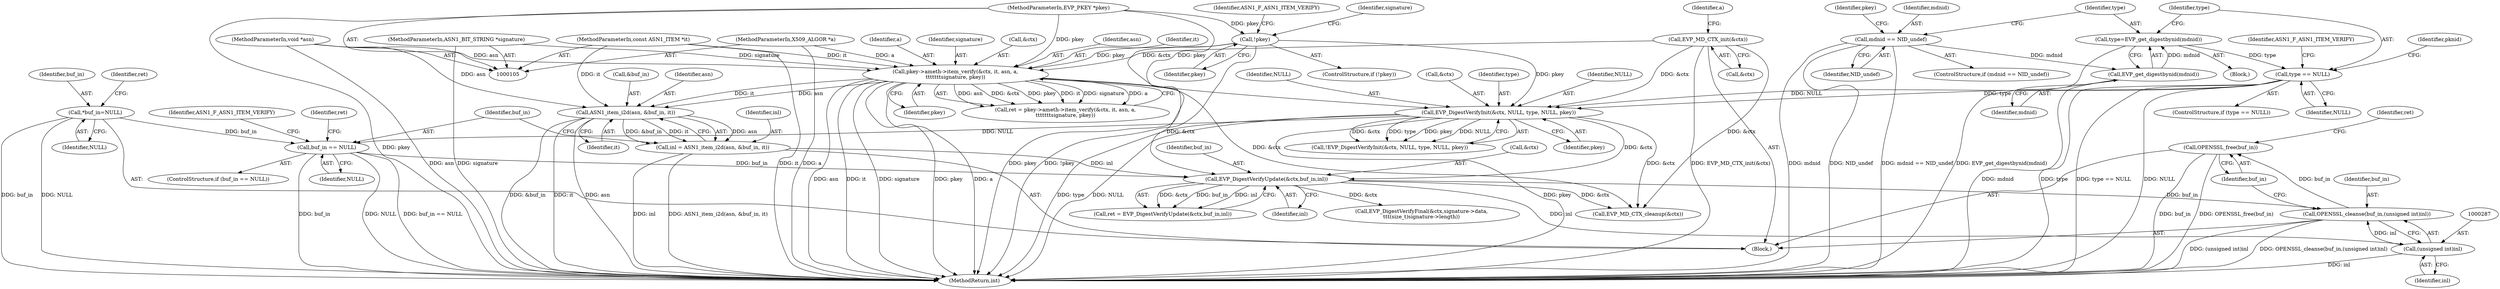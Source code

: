 digraph "0_openssl_cb62ab4b17818fe66d2fed0a7fe71969131c811b@API" {
"1000289" [label="(Call,OPENSSL_free(buf_in))"];
"1000284" [label="(Call,OPENSSL_cleanse(buf_in,(unsigned int)inl))"];
"1000279" [label="(Call,EVP_DigestVerifyUpdate(&ctx,buf_in,inl))"];
"1000246" [label="(Call,EVP_DigestVerifyInit(&ctx, NULL, type, NULL, pkey))"];
"1000154" [label="(Call,EVP_MD_CTX_init(&ctx))"];
"1000222" [label="(Call,type == NULL)"];
"1000217" [label="(Call,type=EVP_get_digestbynid(mdnid))"];
"1000219" [label="(Call,EVP_get_digestbynid(mdnid))"];
"1000174" [label="(Call,mdnid == NID_undef)"];
"1000126" [label="(Call,!pkey)"];
"1000110" [label="(MethodParameterIn,EVP_PKEY *pkey)"];
"1000197" [label="(Call,pkey->ameth->item_verify(&ctx, it, asn, a,\n\t\t\t\t\t\t\tsignature, pkey))"];
"1000106" [label="(MethodParameterIn,const ASN1_ITEM *it)"];
"1000109" [label="(MethodParameterIn,void *asn)"];
"1000107" [label="(MethodParameterIn,X509_ALGOR *a)"];
"1000108" [label="(MethodParameterIn,ASN1_BIT_STRING *signature)"];
"1000269" [label="(Call,buf_in == NULL)"];
"1000114" [label="(Call,*buf_in=NULL)"];
"1000261" [label="(Call,inl = ASN1_item_i2d(asn, &buf_in, it))"];
"1000263" [label="(Call,ASN1_item_i2d(asn, &buf_in, it))"];
"1000286" [label="(Call,(unsigned int)inl)"];
"1000175" [label="(Identifier,mdnid)"];
"1000217" [label="(Call,type=EVP_get_digestbynid(mdnid))"];
"1000197" [label="(Call,pkey->ameth->item_verify(&ctx, it, asn, a,\n\t\t\t\t\t\t\tsignature, pkey))"];
"1000111" [label="(Block,)"];
"1000109" [label="(MethodParameterIn,void *asn)"];
"1000329" [label="(Call,EVP_MD_CTX_cleanup(&ctx))"];
"1000249" [label="(Identifier,NULL)"];
"1000174" [label="(Call,mdnid == NID_undef)"];
"1000107" [label="(MethodParameterIn,X509_ALGOR *a)"];
"1000127" [label="(Identifier,pkey)"];
"1000233" [label="(Identifier,pknid)"];
"1000280" [label="(Call,&ctx)"];
"1000278" [label="(Identifier,ret)"];
"1000290" [label="(Identifier,buf_in)"];
"1000126" [label="(Call,!pkey)"];
"1000274" [label="(Identifier,ASN1_F_ASN1_ITEM_VERIFY)"];
"1000154" [label="(Call,EVP_MD_CTX_init(&ctx))"];
"1000261" [label="(Call,inl = ASN1_item_i2d(asn, &buf_in, it))"];
"1000277" [label="(Call,ret = EVP_DigestVerifyUpdate(&ctx,buf_in,inl))"];
"1000219" [label="(Call,EVP_get_digestbynid(mdnid))"];
"1000293" [label="(Identifier,ret)"];
"1000264" [label="(Identifier,asn)"];
"1000198" [label="(Call,&ctx)"];
"1000155" [label="(Call,&ctx)"];
"1000162" [label="(Identifier,a)"];
"1000114" [label="(Call,*buf_in=NULL)"];
"1000201" [label="(Identifier,asn)"];
"1000204" [label="(Identifier,pkey)"];
"1000125" [label="(ControlStructure,if (!pkey))"];
"1000283" [label="(Identifier,inl)"];
"1000251" [label="(Identifier,NULL)"];
"1000200" [label="(Identifier,it)"];
"1000202" [label="(Identifier,a)"];
"1000203" [label="(Identifier,signature)"];
"1000223" [label="(Identifier,type)"];
"1000247" [label="(Call,&ctx)"];
"1000119" [label="(Identifier,ret)"];
"1000279" [label="(Call,EVP_DigestVerifyUpdate(&ctx,buf_in,inl))"];
"1000215" [label="(Block,)"];
"1000106" [label="(MethodParameterIn,const ASN1_ITEM *it)"];
"1000218" [label="(Identifier,type)"];
"1000334" [label="(MethodReturn,int)"];
"1000282" [label="(Identifier,buf_in)"];
"1000250" [label="(Identifier,type)"];
"1000220" [label="(Identifier,mdnid)"];
"1000195" [label="(Call,ret = pkey->ameth->item_verify(&ctx, it, asn, a,\n\t\t\t\t\t\t\tsignature, pkey))"];
"1000271" [label="(Identifier,NULL)"];
"1000173" [label="(ControlStructure,if (mdnid == NID_undef))"];
"1000284" [label="(Call,OPENSSL_cleanse(buf_in,(unsigned int)inl))"];
"1000139" [label="(Identifier,signature)"];
"1000286" [label="(Call,(unsigned int)inl)"];
"1000108" [label="(MethodParameterIn,ASN1_BIT_STRING *signature)"];
"1000221" [label="(ControlStructure,if (type == NULL))"];
"1000262" [label="(Identifier,inl)"];
"1000222" [label="(Call,type == NULL)"];
"1000224" [label="(Identifier,NULL)"];
"1000110" [label="(MethodParameterIn,EVP_PKEY *pkey)"];
"1000227" [label="(Identifier,ASN1_F_ASN1_ITEM_VERIFY)"];
"1000176" [label="(Identifier,NID_undef)"];
"1000268" [label="(ControlStructure,if (buf_in == NULL))"];
"1000267" [label="(Identifier,it)"];
"1000252" [label="(Identifier,pkey)"];
"1000288" [label="(Identifier,inl)"];
"1000305" [label="(Call,EVP_DigestVerifyFinal(&ctx,signature->data,\n\t\t\t(size_t)signature->length))"];
"1000130" [label="(Identifier,ASN1_F_ASN1_ITEM_VERIFY)"];
"1000285" [label="(Identifier,buf_in)"];
"1000265" [label="(Call,&buf_in)"];
"1000115" [label="(Identifier,buf_in)"];
"1000116" [label="(Identifier,NULL)"];
"1000289" [label="(Call,OPENSSL_free(buf_in))"];
"1000263" [label="(Call,ASN1_item_i2d(asn, &buf_in, it))"];
"1000246" [label="(Call,EVP_DigestVerifyInit(&ctx, NULL, type, NULL, pkey))"];
"1000270" [label="(Identifier,buf_in)"];
"1000182" [label="(Identifier,pkey)"];
"1000269" [label="(Call,buf_in == NULL)"];
"1000245" [label="(Call,!EVP_DigestVerifyInit(&ctx, NULL, type, NULL, pkey))"];
"1000289" -> "1000111"  [label="AST: "];
"1000289" -> "1000290"  [label="CFG: "];
"1000290" -> "1000289"  [label="AST: "];
"1000293" -> "1000289"  [label="CFG: "];
"1000289" -> "1000334"  [label="DDG: buf_in"];
"1000289" -> "1000334"  [label="DDG: OPENSSL_free(buf_in)"];
"1000284" -> "1000289"  [label="DDG: buf_in"];
"1000284" -> "1000111"  [label="AST: "];
"1000284" -> "1000286"  [label="CFG: "];
"1000285" -> "1000284"  [label="AST: "];
"1000286" -> "1000284"  [label="AST: "];
"1000290" -> "1000284"  [label="CFG: "];
"1000284" -> "1000334"  [label="DDG: (unsigned int)inl"];
"1000284" -> "1000334"  [label="DDG: OPENSSL_cleanse(buf_in,(unsigned int)inl)"];
"1000279" -> "1000284"  [label="DDG: buf_in"];
"1000286" -> "1000284"  [label="DDG: inl"];
"1000279" -> "1000277"  [label="AST: "];
"1000279" -> "1000283"  [label="CFG: "];
"1000280" -> "1000279"  [label="AST: "];
"1000282" -> "1000279"  [label="AST: "];
"1000283" -> "1000279"  [label="AST: "];
"1000277" -> "1000279"  [label="CFG: "];
"1000279" -> "1000277"  [label="DDG: &ctx"];
"1000279" -> "1000277"  [label="DDG: buf_in"];
"1000279" -> "1000277"  [label="DDG: inl"];
"1000246" -> "1000279"  [label="DDG: &ctx"];
"1000197" -> "1000279"  [label="DDG: &ctx"];
"1000269" -> "1000279"  [label="DDG: buf_in"];
"1000261" -> "1000279"  [label="DDG: inl"];
"1000279" -> "1000286"  [label="DDG: inl"];
"1000279" -> "1000305"  [label="DDG: &ctx"];
"1000279" -> "1000329"  [label="DDG: &ctx"];
"1000246" -> "1000245"  [label="AST: "];
"1000246" -> "1000252"  [label="CFG: "];
"1000247" -> "1000246"  [label="AST: "];
"1000249" -> "1000246"  [label="AST: "];
"1000250" -> "1000246"  [label="AST: "];
"1000251" -> "1000246"  [label="AST: "];
"1000252" -> "1000246"  [label="AST: "];
"1000245" -> "1000246"  [label="CFG: "];
"1000246" -> "1000334"  [label="DDG: NULL"];
"1000246" -> "1000334"  [label="DDG: pkey"];
"1000246" -> "1000334"  [label="DDG: type"];
"1000246" -> "1000245"  [label="DDG: &ctx"];
"1000246" -> "1000245"  [label="DDG: type"];
"1000246" -> "1000245"  [label="DDG: pkey"];
"1000246" -> "1000245"  [label="DDG: NULL"];
"1000154" -> "1000246"  [label="DDG: &ctx"];
"1000222" -> "1000246"  [label="DDG: NULL"];
"1000222" -> "1000246"  [label="DDG: type"];
"1000126" -> "1000246"  [label="DDG: pkey"];
"1000110" -> "1000246"  [label="DDG: pkey"];
"1000246" -> "1000269"  [label="DDG: NULL"];
"1000246" -> "1000329"  [label="DDG: &ctx"];
"1000154" -> "1000111"  [label="AST: "];
"1000154" -> "1000155"  [label="CFG: "];
"1000155" -> "1000154"  [label="AST: "];
"1000162" -> "1000154"  [label="CFG: "];
"1000154" -> "1000334"  [label="DDG: EVP_MD_CTX_init(&ctx)"];
"1000154" -> "1000197"  [label="DDG: &ctx"];
"1000154" -> "1000329"  [label="DDG: &ctx"];
"1000222" -> "1000221"  [label="AST: "];
"1000222" -> "1000224"  [label="CFG: "];
"1000223" -> "1000222"  [label="AST: "];
"1000224" -> "1000222"  [label="AST: "];
"1000227" -> "1000222"  [label="CFG: "];
"1000233" -> "1000222"  [label="CFG: "];
"1000222" -> "1000334"  [label="DDG: type"];
"1000222" -> "1000334"  [label="DDG: type == NULL"];
"1000222" -> "1000334"  [label="DDG: NULL"];
"1000217" -> "1000222"  [label="DDG: type"];
"1000217" -> "1000215"  [label="AST: "];
"1000217" -> "1000219"  [label="CFG: "];
"1000218" -> "1000217"  [label="AST: "];
"1000219" -> "1000217"  [label="AST: "];
"1000223" -> "1000217"  [label="CFG: "];
"1000217" -> "1000334"  [label="DDG: EVP_get_digestbynid(mdnid)"];
"1000219" -> "1000217"  [label="DDG: mdnid"];
"1000219" -> "1000220"  [label="CFG: "];
"1000220" -> "1000219"  [label="AST: "];
"1000219" -> "1000334"  [label="DDG: mdnid"];
"1000174" -> "1000219"  [label="DDG: mdnid"];
"1000174" -> "1000173"  [label="AST: "];
"1000174" -> "1000176"  [label="CFG: "];
"1000175" -> "1000174"  [label="AST: "];
"1000176" -> "1000174"  [label="AST: "];
"1000182" -> "1000174"  [label="CFG: "];
"1000218" -> "1000174"  [label="CFG: "];
"1000174" -> "1000334"  [label="DDG: NID_undef"];
"1000174" -> "1000334"  [label="DDG: mdnid == NID_undef"];
"1000174" -> "1000334"  [label="DDG: mdnid"];
"1000126" -> "1000125"  [label="AST: "];
"1000126" -> "1000127"  [label="CFG: "];
"1000127" -> "1000126"  [label="AST: "];
"1000130" -> "1000126"  [label="CFG: "];
"1000139" -> "1000126"  [label="CFG: "];
"1000126" -> "1000334"  [label="DDG: !pkey"];
"1000126" -> "1000334"  [label="DDG: pkey"];
"1000110" -> "1000126"  [label="DDG: pkey"];
"1000126" -> "1000197"  [label="DDG: pkey"];
"1000110" -> "1000105"  [label="AST: "];
"1000110" -> "1000334"  [label="DDG: pkey"];
"1000110" -> "1000197"  [label="DDG: pkey"];
"1000197" -> "1000195"  [label="AST: "];
"1000197" -> "1000204"  [label="CFG: "];
"1000198" -> "1000197"  [label="AST: "];
"1000200" -> "1000197"  [label="AST: "];
"1000201" -> "1000197"  [label="AST: "];
"1000202" -> "1000197"  [label="AST: "];
"1000203" -> "1000197"  [label="AST: "];
"1000204" -> "1000197"  [label="AST: "];
"1000195" -> "1000197"  [label="CFG: "];
"1000197" -> "1000334"  [label="DDG: asn"];
"1000197" -> "1000334"  [label="DDG: it"];
"1000197" -> "1000334"  [label="DDG: signature"];
"1000197" -> "1000334"  [label="DDG: pkey"];
"1000197" -> "1000334"  [label="DDG: a"];
"1000197" -> "1000195"  [label="DDG: asn"];
"1000197" -> "1000195"  [label="DDG: &ctx"];
"1000197" -> "1000195"  [label="DDG: pkey"];
"1000197" -> "1000195"  [label="DDG: it"];
"1000197" -> "1000195"  [label="DDG: signature"];
"1000197" -> "1000195"  [label="DDG: a"];
"1000106" -> "1000197"  [label="DDG: it"];
"1000109" -> "1000197"  [label="DDG: asn"];
"1000107" -> "1000197"  [label="DDG: a"];
"1000108" -> "1000197"  [label="DDG: signature"];
"1000197" -> "1000263"  [label="DDG: asn"];
"1000197" -> "1000263"  [label="DDG: it"];
"1000197" -> "1000329"  [label="DDG: &ctx"];
"1000106" -> "1000105"  [label="AST: "];
"1000106" -> "1000334"  [label="DDG: it"];
"1000106" -> "1000263"  [label="DDG: it"];
"1000109" -> "1000105"  [label="AST: "];
"1000109" -> "1000334"  [label="DDG: asn"];
"1000109" -> "1000263"  [label="DDG: asn"];
"1000107" -> "1000105"  [label="AST: "];
"1000107" -> "1000334"  [label="DDG: a"];
"1000108" -> "1000105"  [label="AST: "];
"1000108" -> "1000334"  [label="DDG: signature"];
"1000269" -> "1000268"  [label="AST: "];
"1000269" -> "1000271"  [label="CFG: "];
"1000270" -> "1000269"  [label="AST: "];
"1000271" -> "1000269"  [label="AST: "];
"1000274" -> "1000269"  [label="CFG: "];
"1000278" -> "1000269"  [label="CFG: "];
"1000269" -> "1000334"  [label="DDG: buf_in == NULL"];
"1000269" -> "1000334"  [label="DDG: buf_in"];
"1000269" -> "1000334"  [label="DDG: NULL"];
"1000114" -> "1000269"  [label="DDG: buf_in"];
"1000114" -> "1000111"  [label="AST: "];
"1000114" -> "1000116"  [label="CFG: "];
"1000115" -> "1000114"  [label="AST: "];
"1000116" -> "1000114"  [label="AST: "];
"1000119" -> "1000114"  [label="CFG: "];
"1000114" -> "1000334"  [label="DDG: buf_in"];
"1000114" -> "1000334"  [label="DDG: NULL"];
"1000261" -> "1000111"  [label="AST: "];
"1000261" -> "1000263"  [label="CFG: "];
"1000262" -> "1000261"  [label="AST: "];
"1000263" -> "1000261"  [label="AST: "];
"1000270" -> "1000261"  [label="CFG: "];
"1000261" -> "1000334"  [label="DDG: ASN1_item_i2d(asn, &buf_in, it)"];
"1000261" -> "1000334"  [label="DDG: inl"];
"1000263" -> "1000261"  [label="DDG: asn"];
"1000263" -> "1000261"  [label="DDG: &buf_in"];
"1000263" -> "1000261"  [label="DDG: it"];
"1000263" -> "1000267"  [label="CFG: "];
"1000264" -> "1000263"  [label="AST: "];
"1000265" -> "1000263"  [label="AST: "];
"1000267" -> "1000263"  [label="AST: "];
"1000263" -> "1000334"  [label="DDG: &buf_in"];
"1000263" -> "1000334"  [label="DDG: it"];
"1000263" -> "1000334"  [label="DDG: asn"];
"1000286" -> "1000288"  [label="CFG: "];
"1000287" -> "1000286"  [label="AST: "];
"1000288" -> "1000286"  [label="AST: "];
"1000286" -> "1000334"  [label="DDG: inl"];
}
